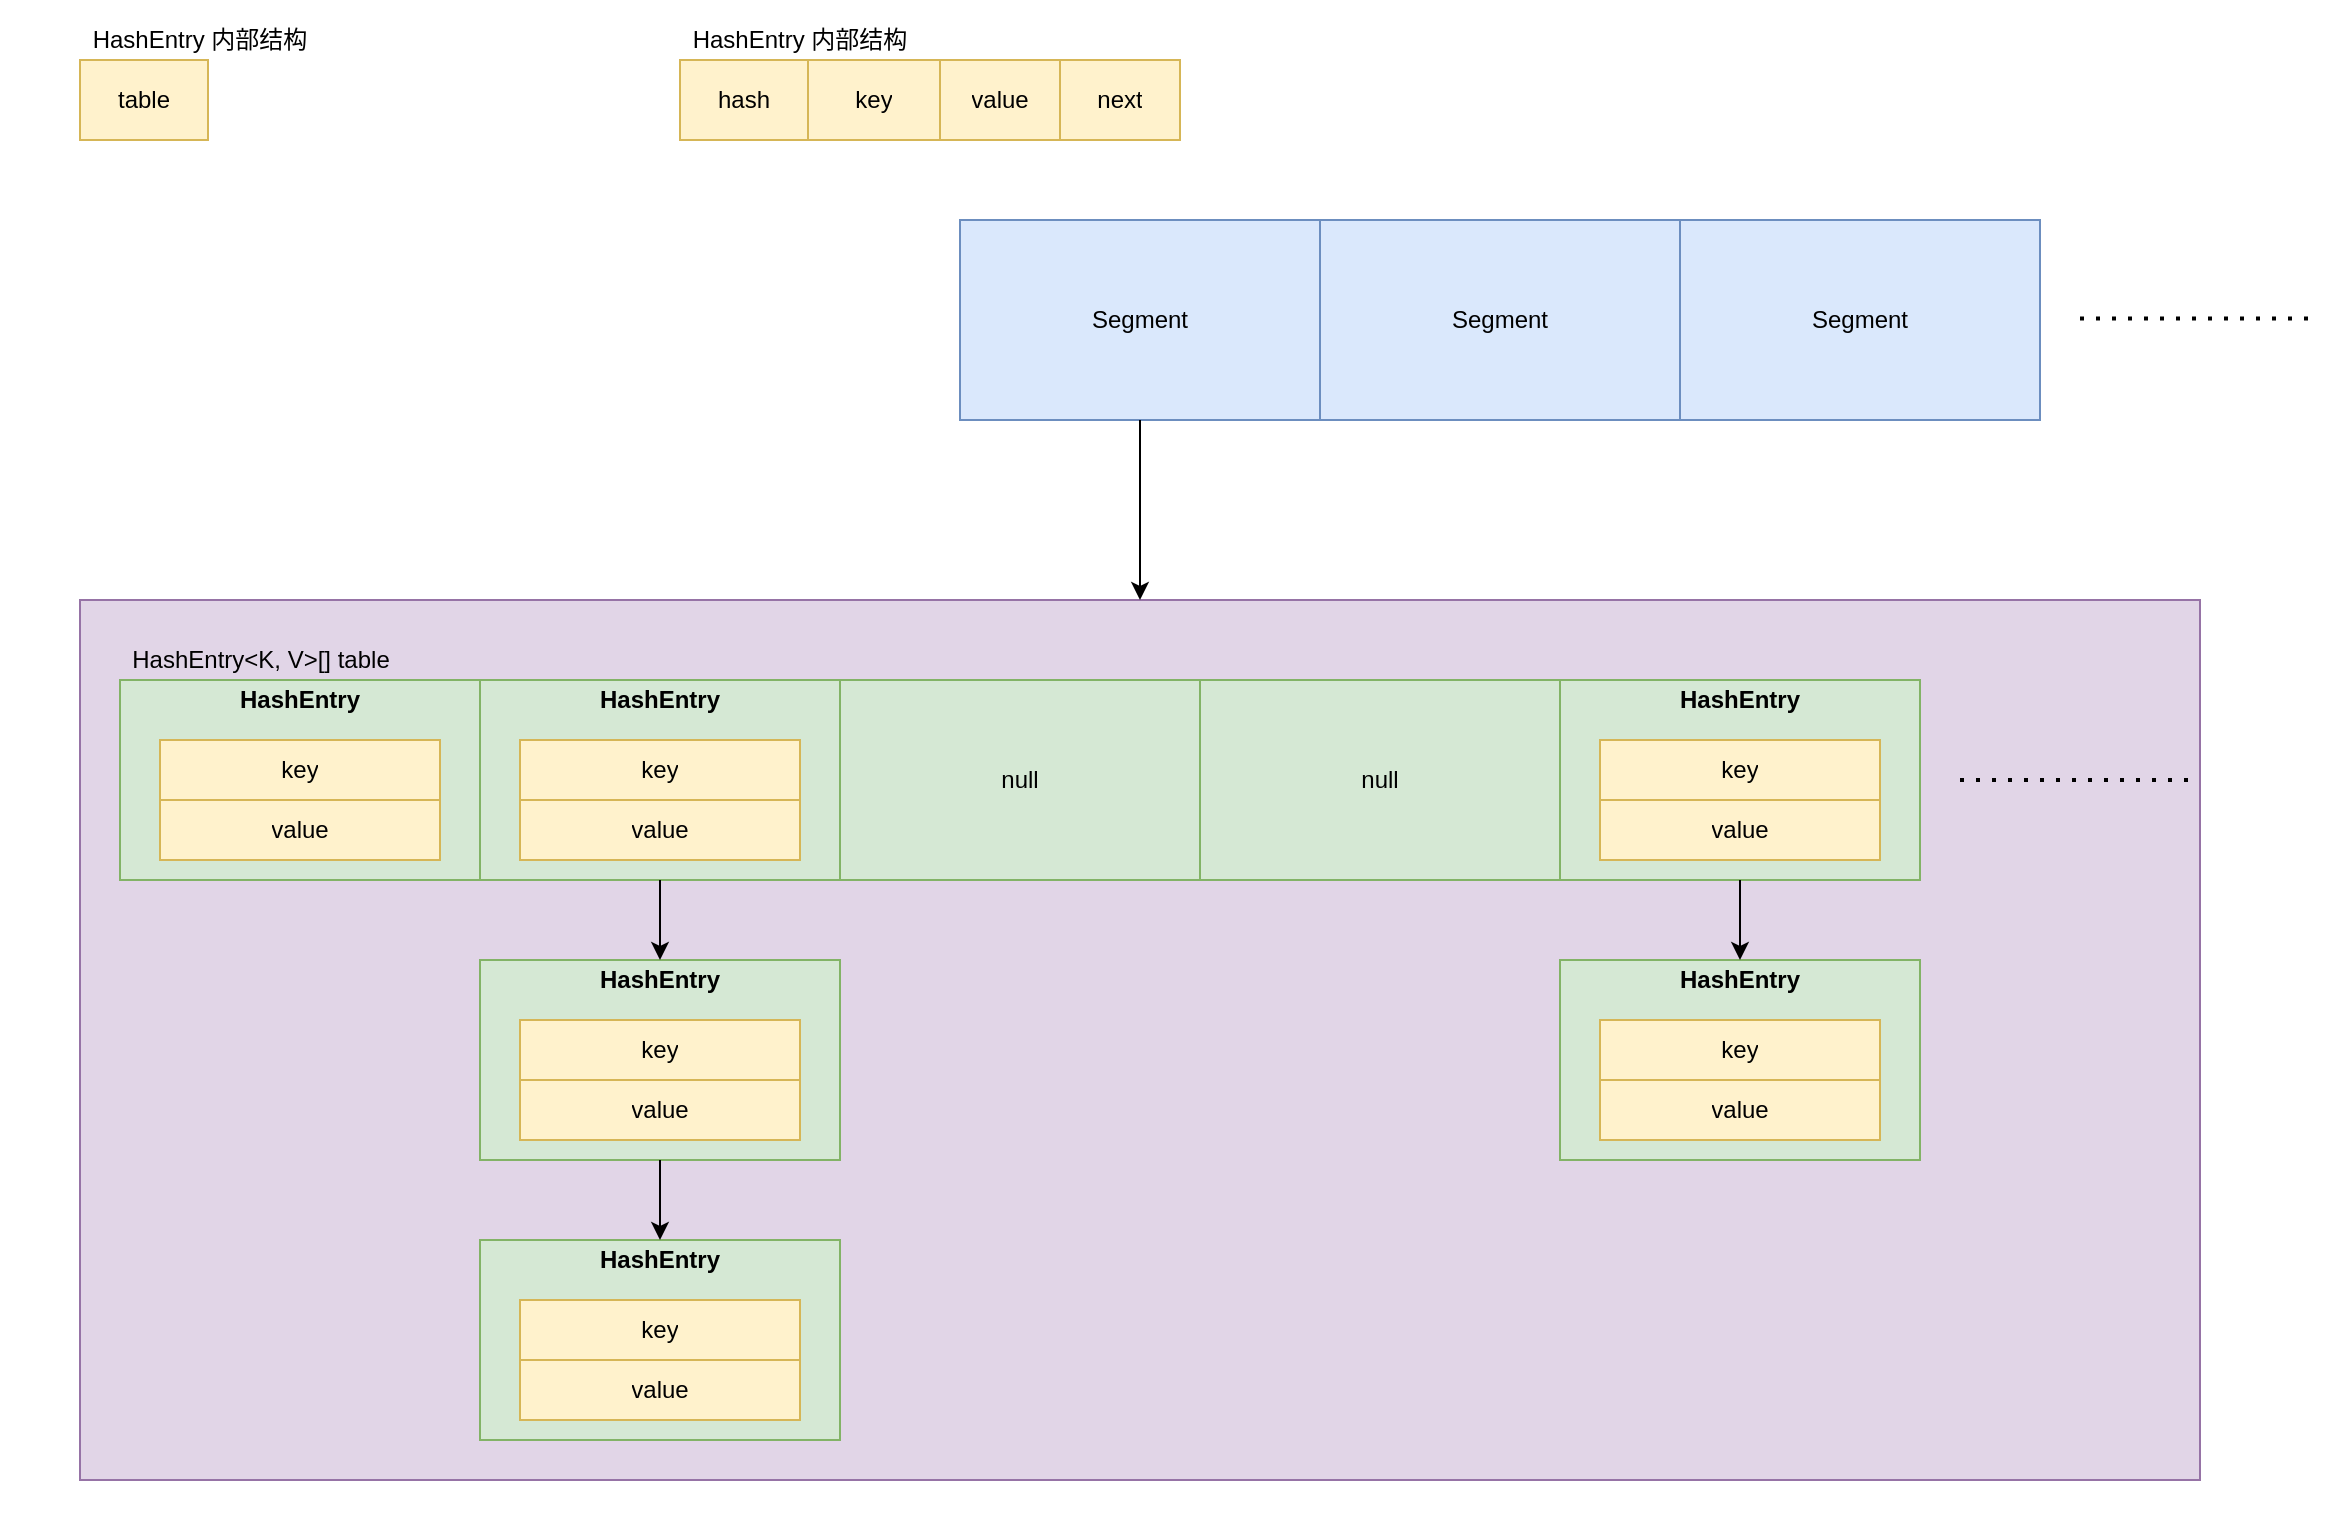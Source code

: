 <mxfile version="13.9.9" type="device"><diagram id="Y_KQ1r3kFj60b_V1MpUM" name="第 1 页"><mxGraphModel dx="1730" dy="1012" grid="1" gridSize="10" guides="1" tooltips="1" connect="1" arrows="1" fold="1" page="1" pageScale="1" pageWidth="827" pageHeight="1169" math="0" shadow="0"><root><mxCell id="0"/><mxCell id="1" parent="0"/><mxCell id="mRYZkDWZCtaMvg1hpJwP-152" value="" style="rounded=0;whiteSpace=wrap;html=1;fillColor=#e1d5e7;strokeColor=#9673a6;" vertex="1" parent="1"><mxGeometry x="240" y="390" width="1060" height="440" as="geometry"/></mxCell><mxCell id="mRYZkDWZCtaMvg1hpJwP-1" value="" style="group;fillColor=#d5e8d4;strokeColor=#82b366;" vertex="1" connectable="0" parent="1"><mxGeometry x="260" y="430" width="180" height="100" as="geometry"/></mxCell><mxCell id="mRYZkDWZCtaMvg1hpJwP-2" value="" style="rounded=0;whiteSpace=wrap;html=1;fillColor=#d5e8d4;strokeColor=#82b366;" vertex="1" parent="mRYZkDWZCtaMvg1hpJwP-1"><mxGeometry width="180" height="100" as="geometry"/></mxCell><mxCell id="mRYZkDWZCtaMvg1hpJwP-3" value="&lt;b&gt;HashEntry&lt;/b&gt;" style="text;html=1;strokeColor=none;fillColor=none;align=center;verticalAlign=middle;whiteSpace=wrap;rounded=0;" vertex="1" parent="mRYZkDWZCtaMvg1hpJwP-1"><mxGeometry x="70" width="40" height="20" as="geometry"/></mxCell><mxCell id="mRYZkDWZCtaMvg1hpJwP-4" value="" style="shape=table;html=1;whiteSpace=wrap;startSize=0;container=1;collapsible=0;childLayout=tableLayout;fillColor=#fff2cc;strokeColor=#d6b656;" vertex="1" parent="mRYZkDWZCtaMvg1hpJwP-1"><mxGeometry x="20" y="30" width="140" height="60" as="geometry"/></mxCell><mxCell id="mRYZkDWZCtaMvg1hpJwP-5" value="" style="shape=partialRectangle;html=1;whiteSpace=wrap;collapsible=0;dropTarget=0;pointerEvents=0;fillColor=none;top=0;left=0;bottom=0;right=0;points=[[0,0.5],[1,0.5]];portConstraint=eastwest;" vertex="1" parent="mRYZkDWZCtaMvg1hpJwP-4"><mxGeometry width="140" height="30" as="geometry"/></mxCell><mxCell id="mRYZkDWZCtaMvg1hpJwP-6" value="key" style="shape=partialRectangle;html=1;whiteSpace=wrap;connectable=0;fillColor=none;top=0;left=0;bottom=0;right=0;overflow=hidden;" vertex="1" parent="mRYZkDWZCtaMvg1hpJwP-5"><mxGeometry width="140" height="30" as="geometry"/></mxCell><mxCell id="mRYZkDWZCtaMvg1hpJwP-7" value="" style="shape=partialRectangle;html=1;whiteSpace=wrap;collapsible=0;dropTarget=0;pointerEvents=0;fillColor=none;top=0;left=0;bottom=0;right=0;points=[[0,0.5],[1,0.5]];portConstraint=eastwest;" vertex="1" parent="mRYZkDWZCtaMvg1hpJwP-4"><mxGeometry y="30" width="140" height="30" as="geometry"/></mxCell><mxCell id="mRYZkDWZCtaMvg1hpJwP-8" value="value" style="shape=partialRectangle;html=1;whiteSpace=wrap;connectable=0;fillColor=none;top=0;left=0;bottom=0;right=0;overflow=hidden;" vertex="1" parent="mRYZkDWZCtaMvg1hpJwP-7"><mxGeometry width="140" height="30" as="geometry"/></mxCell><mxCell id="mRYZkDWZCtaMvg1hpJwP-9" value="" style="shape=table;html=1;whiteSpace=wrap;startSize=0;container=1;collapsible=0;childLayout=tableLayout;fillColor=#fff2cc;strokeColor=#d6b656;" vertex="1" parent="1"><mxGeometry x="540" y="120" width="250" height="40" as="geometry"/></mxCell><mxCell id="mRYZkDWZCtaMvg1hpJwP-10" value="" style="shape=partialRectangle;html=1;whiteSpace=wrap;collapsible=0;dropTarget=0;pointerEvents=0;fillColor=none;top=0;left=0;bottom=0;right=0;points=[[0,0.5],[1,0.5]];portConstraint=eastwest;" vertex="1" parent="mRYZkDWZCtaMvg1hpJwP-9"><mxGeometry width="250" height="40" as="geometry"/></mxCell><mxCell id="mRYZkDWZCtaMvg1hpJwP-11" value="hash" style="shape=partialRectangle;html=1;whiteSpace=wrap;connectable=0;fillColor=none;top=0;left=0;bottom=0;right=0;overflow=hidden;" vertex="1" parent="mRYZkDWZCtaMvg1hpJwP-10"><mxGeometry width="64" height="40" as="geometry"/></mxCell><mxCell id="mRYZkDWZCtaMvg1hpJwP-12" value="key" style="shape=partialRectangle;html=1;whiteSpace=wrap;connectable=0;fillColor=none;top=0;left=0;bottom=0;right=0;overflow=hidden;" vertex="1" parent="mRYZkDWZCtaMvg1hpJwP-10"><mxGeometry x="64" width="66" height="40" as="geometry"/></mxCell><mxCell id="mRYZkDWZCtaMvg1hpJwP-13" value="value" style="shape=partialRectangle;html=1;whiteSpace=wrap;connectable=0;fillColor=none;top=0;left=0;bottom=0;right=0;overflow=hidden;" vertex="1" parent="mRYZkDWZCtaMvg1hpJwP-10"><mxGeometry x="130" width="60" height="40" as="geometry"/></mxCell><mxCell id="mRYZkDWZCtaMvg1hpJwP-14" value="next" style="shape=partialRectangle;html=1;whiteSpace=wrap;connectable=0;fillColor=none;top=0;left=0;bottom=0;right=0;overflow=hidden;" vertex="1" parent="mRYZkDWZCtaMvg1hpJwP-10"><mxGeometry x="190" width="60" height="40" as="geometry"/></mxCell><mxCell id="mRYZkDWZCtaMvg1hpJwP-15" value="HashEntry 内部结构" style="text;html=1;strokeColor=none;fillColor=none;align=center;verticalAlign=middle;whiteSpace=wrap;rounded=0;" vertex="1" parent="1"><mxGeometry x="540" y="100" width="120" height="20" as="geometry"/></mxCell><mxCell id="mRYZkDWZCtaMvg1hpJwP-24" value="" style="group;fillColor=#d5e8d4;strokeColor=#82b366;" vertex="1" connectable="0" parent="1"><mxGeometry x="440" y="430" width="180" height="100" as="geometry"/></mxCell><mxCell id="mRYZkDWZCtaMvg1hpJwP-25" value="" style="rounded=0;whiteSpace=wrap;html=1;fillColor=#d5e8d4;strokeColor=#82b366;" vertex="1" parent="mRYZkDWZCtaMvg1hpJwP-24"><mxGeometry width="180" height="100" as="geometry"/></mxCell><mxCell id="mRYZkDWZCtaMvg1hpJwP-26" value="&lt;b&gt;HashEntry&lt;/b&gt;" style="text;html=1;strokeColor=none;fillColor=none;align=center;verticalAlign=middle;whiteSpace=wrap;rounded=0;" vertex="1" parent="mRYZkDWZCtaMvg1hpJwP-24"><mxGeometry x="70" width="40" height="20" as="geometry"/></mxCell><mxCell id="mRYZkDWZCtaMvg1hpJwP-27" value="" style="shape=table;html=1;whiteSpace=wrap;startSize=0;container=1;collapsible=0;childLayout=tableLayout;fillColor=#fff2cc;strokeColor=#d6b656;" vertex="1" parent="mRYZkDWZCtaMvg1hpJwP-24"><mxGeometry x="20" y="30" width="140" height="60" as="geometry"/></mxCell><mxCell id="mRYZkDWZCtaMvg1hpJwP-28" value="" style="shape=partialRectangle;html=1;whiteSpace=wrap;collapsible=0;dropTarget=0;pointerEvents=0;fillColor=none;top=0;left=0;bottom=0;right=0;points=[[0,0.5],[1,0.5]];portConstraint=eastwest;" vertex="1" parent="mRYZkDWZCtaMvg1hpJwP-27"><mxGeometry width="140" height="30" as="geometry"/></mxCell><mxCell id="mRYZkDWZCtaMvg1hpJwP-29" value="key" style="shape=partialRectangle;html=1;whiteSpace=wrap;connectable=0;fillColor=none;top=0;left=0;bottom=0;right=0;overflow=hidden;" vertex="1" parent="mRYZkDWZCtaMvg1hpJwP-28"><mxGeometry width="140" height="30" as="geometry"/></mxCell><mxCell id="mRYZkDWZCtaMvg1hpJwP-30" value="" style="shape=partialRectangle;html=1;whiteSpace=wrap;collapsible=0;dropTarget=0;pointerEvents=0;fillColor=none;top=0;left=0;bottom=0;right=0;points=[[0,0.5],[1,0.5]];portConstraint=eastwest;" vertex="1" parent="mRYZkDWZCtaMvg1hpJwP-27"><mxGeometry y="30" width="140" height="30" as="geometry"/></mxCell><mxCell id="mRYZkDWZCtaMvg1hpJwP-31" value="value" style="shape=partialRectangle;html=1;whiteSpace=wrap;connectable=0;fillColor=none;top=0;left=0;bottom=0;right=0;overflow=hidden;" vertex="1" parent="mRYZkDWZCtaMvg1hpJwP-30"><mxGeometry width="140" height="30" as="geometry"/></mxCell><mxCell id="mRYZkDWZCtaMvg1hpJwP-40" value="" style="group;fillColor=#d5e8d4;strokeColor=#82b366;" vertex="1" connectable="0" parent="1"><mxGeometry x="800" y="430" width="180" height="100" as="geometry"/></mxCell><mxCell id="mRYZkDWZCtaMvg1hpJwP-41" value="null" style="rounded=0;whiteSpace=wrap;html=1;fillColor=#d5e8d4;strokeColor=#82b366;" vertex="1" parent="mRYZkDWZCtaMvg1hpJwP-40"><mxGeometry width="180" height="100" as="geometry"/></mxCell><mxCell id="mRYZkDWZCtaMvg1hpJwP-42" value="" style="group;fillColor=#d5e8d4;strokeColor=#82b366;" vertex="1" connectable="0" parent="1"><mxGeometry x="620" y="430" width="180" height="100" as="geometry"/></mxCell><mxCell id="mRYZkDWZCtaMvg1hpJwP-43" value="null" style="rounded=0;whiteSpace=wrap;html=1;fillColor=#d5e8d4;strokeColor=#82b366;" vertex="1" parent="mRYZkDWZCtaMvg1hpJwP-42"><mxGeometry width="180" height="100" as="geometry"/></mxCell><mxCell id="mRYZkDWZCtaMvg1hpJwP-44" value="HashEntry&amp;lt;K, V&amp;gt;[] table" style="text;html=1;align=center;verticalAlign=middle;resizable=0;points=[];autosize=1;" vertex="1" parent="1"><mxGeometry x="260" y="410" width="140" height="20" as="geometry"/></mxCell><mxCell id="mRYZkDWZCtaMvg1hpJwP-45" value="" style="endArrow=none;dashed=1;html=1;dashPattern=1 3;strokeWidth=2;" edge="1" parent="1"><mxGeometry width="50" height="50" relative="1" as="geometry"><mxPoint x="1180" y="480" as="sourcePoint"/><mxPoint x="1300" y="480" as="targetPoint"/></mxGeometry></mxCell><mxCell id="mRYZkDWZCtaMvg1hpJwP-46" value="" style="group;fillColor=#d5e8d4;strokeColor=#82b366;" vertex="1" connectable="0" parent="1"><mxGeometry x="440" y="570" width="180" height="100" as="geometry"/></mxCell><mxCell id="mRYZkDWZCtaMvg1hpJwP-47" value="" style="rounded=0;whiteSpace=wrap;html=1;fillColor=#d5e8d4;strokeColor=#82b366;" vertex="1" parent="mRYZkDWZCtaMvg1hpJwP-46"><mxGeometry width="180" height="100" as="geometry"/></mxCell><mxCell id="mRYZkDWZCtaMvg1hpJwP-48" value="&lt;b&gt;HashEntry&lt;/b&gt;" style="text;html=1;strokeColor=none;fillColor=none;align=center;verticalAlign=middle;whiteSpace=wrap;rounded=0;" vertex="1" parent="mRYZkDWZCtaMvg1hpJwP-46"><mxGeometry x="70" width="40" height="20" as="geometry"/></mxCell><mxCell id="mRYZkDWZCtaMvg1hpJwP-49" value="" style="shape=table;html=1;whiteSpace=wrap;startSize=0;container=1;collapsible=0;childLayout=tableLayout;fillColor=#fff2cc;strokeColor=#d6b656;" vertex="1" parent="mRYZkDWZCtaMvg1hpJwP-46"><mxGeometry x="20" y="30" width="140" height="60" as="geometry"/></mxCell><mxCell id="mRYZkDWZCtaMvg1hpJwP-50" value="" style="shape=partialRectangle;html=1;whiteSpace=wrap;collapsible=0;dropTarget=0;pointerEvents=0;fillColor=none;top=0;left=0;bottom=0;right=0;points=[[0,0.5],[1,0.5]];portConstraint=eastwest;" vertex="1" parent="mRYZkDWZCtaMvg1hpJwP-49"><mxGeometry width="140" height="30" as="geometry"/></mxCell><mxCell id="mRYZkDWZCtaMvg1hpJwP-51" value="key" style="shape=partialRectangle;html=1;whiteSpace=wrap;connectable=0;fillColor=none;top=0;left=0;bottom=0;right=0;overflow=hidden;" vertex="1" parent="mRYZkDWZCtaMvg1hpJwP-50"><mxGeometry width="140" height="30" as="geometry"/></mxCell><mxCell id="mRYZkDWZCtaMvg1hpJwP-52" value="" style="shape=partialRectangle;html=1;whiteSpace=wrap;collapsible=0;dropTarget=0;pointerEvents=0;fillColor=none;top=0;left=0;bottom=0;right=0;points=[[0,0.5],[1,0.5]];portConstraint=eastwest;" vertex="1" parent="mRYZkDWZCtaMvg1hpJwP-49"><mxGeometry y="30" width="140" height="30" as="geometry"/></mxCell><mxCell id="mRYZkDWZCtaMvg1hpJwP-53" value="value" style="shape=partialRectangle;html=1;whiteSpace=wrap;connectable=0;fillColor=none;top=0;left=0;bottom=0;right=0;overflow=hidden;" vertex="1" parent="mRYZkDWZCtaMvg1hpJwP-52"><mxGeometry width="140" height="30" as="geometry"/></mxCell><mxCell id="mRYZkDWZCtaMvg1hpJwP-54" value="" style="group;fillColor=#d5e8d4;strokeColor=#82b366;" vertex="1" connectable="0" parent="1"><mxGeometry x="440" y="710" width="180" height="100" as="geometry"/></mxCell><mxCell id="mRYZkDWZCtaMvg1hpJwP-55" value="" style="rounded=0;whiteSpace=wrap;html=1;fillColor=#d5e8d4;strokeColor=#82b366;" vertex="1" parent="mRYZkDWZCtaMvg1hpJwP-54"><mxGeometry width="180" height="100" as="geometry"/></mxCell><mxCell id="mRYZkDWZCtaMvg1hpJwP-56" value="&lt;b&gt;HashEntry&lt;/b&gt;" style="text;html=1;strokeColor=none;fillColor=none;align=center;verticalAlign=middle;whiteSpace=wrap;rounded=0;" vertex="1" parent="mRYZkDWZCtaMvg1hpJwP-54"><mxGeometry x="70" width="40" height="20" as="geometry"/></mxCell><mxCell id="mRYZkDWZCtaMvg1hpJwP-57" value="" style="shape=table;html=1;whiteSpace=wrap;startSize=0;container=1;collapsible=0;childLayout=tableLayout;fillColor=#fff2cc;strokeColor=#d6b656;" vertex="1" parent="mRYZkDWZCtaMvg1hpJwP-54"><mxGeometry x="20" y="30" width="140" height="60" as="geometry"/></mxCell><mxCell id="mRYZkDWZCtaMvg1hpJwP-58" value="" style="shape=partialRectangle;html=1;whiteSpace=wrap;collapsible=0;dropTarget=0;pointerEvents=0;fillColor=none;top=0;left=0;bottom=0;right=0;points=[[0,0.5],[1,0.5]];portConstraint=eastwest;" vertex="1" parent="mRYZkDWZCtaMvg1hpJwP-57"><mxGeometry width="140" height="30" as="geometry"/></mxCell><mxCell id="mRYZkDWZCtaMvg1hpJwP-59" value="key" style="shape=partialRectangle;html=1;whiteSpace=wrap;connectable=0;fillColor=none;top=0;left=0;bottom=0;right=0;overflow=hidden;" vertex="1" parent="mRYZkDWZCtaMvg1hpJwP-58"><mxGeometry width="140" height="30" as="geometry"/></mxCell><mxCell id="mRYZkDWZCtaMvg1hpJwP-60" value="" style="shape=partialRectangle;html=1;whiteSpace=wrap;collapsible=0;dropTarget=0;pointerEvents=0;fillColor=none;top=0;left=0;bottom=0;right=0;points=[[0,0.5],[1,0.5]];portConstraint=eastwest;" vertex="1" parent="mRYZkDWZCtaMvg1hpJwP-57"><mxGeometry y="30" width="140" height="30" as="geometry"/></mxCell><mxCell id="mRYZkDWZCtaMvg1hpJwP-61" value="value" style="shape=partialRectangle;html=1;whiteSpace=wrap;connectable=0;fillColor=none;top=0;left=0;bottom=0;right=0;overflow=hidden;" vertex="1" parent="mRYZkDWZCtaMvg1hpJwP-60"><mxGeometry width="140" height="30" as="geometry"/></mxCell><mxCell id="mRYZkDWZCtaMvg1hpJwP-62" style="edgeStyle=orthogonalEdgeStyle;rounded=0;orthogonalLoop=1;jettySize=auto;html=1;entryX=0.5;entryY=0;entryDx=0;entryDy=0;" edge="1" parent="1" source="mRYZkDWZCtaMvg1hpJwP-25" target="mRYZkDWZCtaMvg1hpJwP-48"><mxGeometry relative="1" as="geometry"/></mxCell><mxCell id="mRYZkDWZCtaMvg1hpJwP-63" style="edgeStyle=orthogonalEdgeStyle;rounded=0;orthogonalLoop=1;jettySize=auto;html=1;entryX=0.5;entryY=0;entryDx=0;entryDy=0;" edge="1" parent="1" source="mRYZkDWZCtaMvg1hpJwP-47" target="mRYZkDWZCtaMvg1hpJwP-56"><mxGeometry relative="1" as="geometry"/></mxCell><mxCell id="mRYZkDWZCtaMvg1hpJwP-82" value="Text" style="text;html=1;align=center;verticalAlign=middle;resizable=0;points=[];autosize=1;fontColor=#FFFFFF;" vertex="1" parent="1"><mxGeometry x="200" y="830" width="40" height="20" as="geometry"/></mxCell><mxCell id="mRYZkDWZCtaMvg1hpJwP-83" value="Text" style="text;html=1;align=center;verticalAlign=middle;resizable=0;points=[];autosize=1;fontColor=#FFFFFF;" vertex="1" parent="1"><mxGeometry x="1330" y="90" width="40" height="20" as="geometry"/></mxCell><mxCell id="mRYZkDWZCtaMvg1hpJwP-84" value="" style="group;fillColor=#d5e8d4;strokeColor=#82b366;" vertex="1" connectable="0" parent="1"><mxGeometry x="980" y="430" width="180" height="100" as="geometry"/></mxCell><mxCell id="mRYZkDWZCtaMvg1hpJwP-85" value="" style="rounded=0;whiteSpace=wrap;html=1;fillColor=#d5e8d4;strokeColor=#82b366;" vertex="1" parent="mRYZkDWZCtaMvg1hpJwP-84"><mxGeometry width="180" height="100" as="geometry"/></mxCell><mxCell id="mRYZkDWZCtaMvg1hpJwP-86" value="&lt;b&gt;HashEntry&lt;/b&gt;" style="text;html=1;strokeColor=none;fillColor=none;align=center;verticalAlign=middle;whiteSpace=wrap;rounded=0;" vertex="1" parent="mRYZkDWZCtaMvg1hpJwP-84"><mxGeometry x="70" width="40" height="20" as="geometry"/></mxCell><mxCell id="mRYZkDWZCtaMvg1hpJwP-87" value="" style="shape=table;html=1;whiteSpace=wrap;startSize=0;container=1;collapsible=0;childLayout=tableLayout;fillColor=#fff2cc;strokeColor=#d6b656;" vertex="1" parent="mRYZkDWZCtaMvg1hpJwP-84"><mxGeometry x="20" y="30" width="140" height="60" as="geometry"/></mxCell><mxCell id="mRYZkDWZCtaMvg1hpJwP-88" value="" style="shape=partialRectangle;html=1;whiteSpace=wrap;collapsible=0;dropTarget=0;pointerEvents=0;fillColor=none;top=0;left=0;bottom=0;right=0;points=[[0,0.5],[1,0.5]];portConstraint=eastwest;" vertex="1" parent="mRYZkDWZCtaMvg1hpJwP-87"><mxGeometry width="140" height="30" as="geometry"/></mxCell><mxCell id="mRYZkDWZCtaMvg1hpJwP-89" value="key" style="shape=partialRectangle;html=1;whiteSpace=wrap;connectable=0;fillColor=none;top=0;left=0;bottom=0;right=0;overflow=hidden;" vertex="1" parent="mRYZkDWZCtaMvg1hpJwP-88"><mxGeometry width="140" height="30" as="geometry"/></mxCell><mxCell id="mRYZkDWZCtaMvg1hpJwP-90" value="" style="shape=partialRectangle;html=1;whiteSpace=wrap;collapsible=0;dropTarget=0;pointerEvents=0;fillColor=none;top=0;left=0;bottom=0;right=0;points=[[0,0.5],[1,0.5]];portConstraint=eastwest;" vertex="1" parent="mRYZkDWZCtaMvg1hpJwP-87"><mxGeometry y="30" width="140" height="30" as="geometry"/></mxCell><mxCell id="mRYZkDWZCtaMvg1hpJwP-91" value="value" style="shape=partialRectangle;html=1;whiteSpace=wrap;connectable=0;fillColor=none;top=0;left=0;bottom=0;right=0;overflow=hidden;" vertex="1" parent="mRYZkDWZCtaMvg1hpJwP-90"><mxGeometry width="140" height="30" as="geometry"/></mxCell><mxCell id="mRYZkDWZCtaMvg1hpJwP-92" value="" style="group;fillColor=#d5e8d4;strokeColor=#82b366;" vertex="1" connectable="0" parent="1"><mxGeometry x="980" y="570" width="180" height="100" as="geometry"/></mxCell><mxCell id="mRYZkDWZCtaMvg1hpJwP-93" value="" style="rounded=0;whiteSpace=wrap;html=1;fillColor=#d5e8d4;strokeColor=#82b366;" vertex="1" parent="mRYZkDWZCtaMvg1hpJwP-92"><mxGeometry width="180" height="100" as="geometry"/></mxCell><mxCell id="mRYZkDWZCtaMvg1hpJwP-94" value="&lt;b&gt;HashEntry&lt;/b&gt;" style="text;html=1;strokeColor=none;fillColor=none;align=center;verticalAlign=middle;whiteSpace=wrap;rounded=0;" vertex="1" parent="mRYZkDWZCtaMvg1hpJwP-92"><mxGeometry x="70" width="40" height="20" as="geometry"/></mxCell><mxCell id="mRYZkDWZCtaMvg1hpJwP-95" value="" style="shape=table;html=1;whiteSpace=wrap;startSize=0;container=1;collapsible=0;childLayout=tableLayout;fillColor=#fff2cc;strokeColor=#d6b656;" vertex="1" parent="mRYZkDWZCtaMvg1hpJwP-92"><mxGeometry x="20" y="30" width="140" height="60" as="geometry"/></mxCell><mxCell id="mRYZkDWZCtaMvg1hpJwP-96" value="" style="shape=partialRectangle;html=1;whiteSpace=wrap;collapsible=0;dropTarget=0;pointerEvents=0;fillColor=none;top=0;left=0;bottom=0;right=0;points=[[0,0.5],[1,0.5]];portConstraint=eastwest;" vertex="1" parent="mRYZkDWZCtaMvg1hpJwP-95"><mxGeometry width="140" height="30" as="geometry"/></mxCell><mxCell id="mRYZkDWZCtaMvg1hpJwP-97" value="key" style="shape=partialRectangle;html=1;whiteSpace=wrap;connectable=0;fillColor=none;top=0;left=0;bottom=0;right=0;overflow=hidden;" vertex="1" parent="mRYZkDWZCtaMvg1hpJwP-96"><mxGeometry width="140" height="30" as="geometry"/></mxCell><mxCell id="mRYZkDWZCtaMvg1hpJwP-98" value="" style="shape=partialRectangle;html=1;whiteSpace=wrap;collapsible=0;dropTarget=0;pointerEvents=0;fillColor=none;top=0;left=0;bottom=0;right=0;points=[[0,0.5],[1,0.5]];portConstraint=eastwest;" vertex="1" parent="mRYZkDWZCtaMvg1hpJwP-95"><mxGeometry y="30" width="140" height="30" as="geometry"/></mxCell><mxCell id="mRYZkDWZCtaMvg1hpJwP-99" value="value" style="shape=partialRectangle;html=1;whiteSpace=wrap;connectable=0;fillColor=none;top=0;left=0;bottom=0;right=0;overflow=hidden;" vertex="1" parent="mRYZkDWZCtaMvg1hpJwP-98"><mxGeometry width="140" height="30" as="geometry"/></mxCell><mxCell id="mRYZkDWZCtaMvg1hpJwP-108" style="edgeStyle=orthogonalEdgeStyle;rounded=0;orthogonalLoop=1;jettySize=auto;html=1;entryX=0.5;entryY=0;entryDx=0;entryDy=0;" edge="1" parent="1" source="mRYZkDWZCtaMvg1hpJwP-85" target="mRYZkDWZCtaMvg1hpJwP-94"><mxGeometry relative="1" as="geometry"/></mxCell><mxCell id="mRYZkDWZCtaMvg1hpJwP-110" value="" style="shape=table;html=1;whiteSpace=wrap;startSize=0;container=1;collapsible=0;childLayout=tableLayout;fillColor=#fff2cc;strokeColor=#d6b656;" vertex="1" parent="1"><mxGeometry x="240" y="120" width="64" height="40" as="geometry"/></mxCell><mxCell id="mRYZkDWZCtaMvg1hpJwP-111" value="" style="shape=partialRectangle;html=1;whiteSpace=wrap;collapsible=0;dropTarget=0;pointerEvents=0;fillColor=none;top=0;left=0;bottom=0;right=0;points=[[0,0.5],[1,0.5]];portConstraint=eastwest;" vertex="1" parent="mRYZkDWZCtaMvg1hpJwP-110"><mxGeometry width="64" height="40" as="geometry"/></mxCell><mxCell id="mRYZkDWZCtaMvg1hpJwP-112" value="table" style="shape=partialRectangle;html=1;whiteSpace=wrap;connectable=0;fillColor=none;top=0;left=0;bottom=0;right=0;overflow=hidden;" vertex="1" parent="mRYZkDWZCtaMvg1hpJwP-111"><mxGeometry width="64" height="40" as="geometry"/></mxCell><mxCell id="mRYZkDWZCtaMvg1hpJwP-116" value="HashEntry 内部结构" style="text;html=1;strokeColor=none;fillColor=none;align=center;verticalAlign=middle;whiteSpace=wrap;rounded=0;" vertex="1" parent="1"><mxGeometry x="240" y="100" width="120" height="20" as="geometry"/></mxCell><mxCell id="mRYZkDWZCtaMvg1hpJwP-135" value="" style="group;fillColor=#dae8fc;strokeColor=#6c8ebf;" vertex="1" connectable="0" parent="1"><mxGeometry x="680" y="200" width="180" height="100" as="geometry"/></mxCell><mxCell id="mRYZkDWZCtaMvg1hpJwP-136" value="Segment" style="rounded=0;whiteSpace=wrap;html=1;fillColor=#dae8fc;strokeColor=#6c8ebf;" vertex="1" parent="mRYZkDWZCtaMvg1hpJwP-135"><mxGeometry width="180" height="100" as="geometry"/></mxCell><mxCell id="mRYZkDWZCtaMvg1hpJwP-147" value="" style="group;fillColor=#dae8fc;strokeColor=#6c8ebf;" vertex="1" connectable="0" parent="1"><mxGeometry x="860" y="200" width="180" height="100" as="geometry"/></mxCell><mxCell id="mRYZkDWZCtaMvg1hpJwP-148" value="Segment" style="rounded=0;whiteSpace=wrap;html=1;fillColor=#dae8fc;strokeColor=#6c8ebf;" vertex="1" parent="mRYZkDWZCtaMvg1hpJwP-147"><mxGeometry width="180" height="100" as="geometry"/></mxCell><mxCell id="mRYZkDWZCtaMvg1hpJwP-149" value="" style="group;fillColor=#dae8fc;strokeColor=#6c8ebf;" vertex="1" connectable="0" parent="1"><mxGeometry x="1040" y="200" width="180" height="100" as="geometry"/></mxCell><mxCell id="mRYZkDWZCtaMvg1hpJwP-150" value="Segment" style="rounded=0;whiteSpace=wrap;html=1;fillColor=#dae8fc;strokeColor=#6c8ebf;" vertex="1" parent="mRYZkDWZCtaMvg1hpJwP-149"><mxGeometry width="180" height="100" as="geometry"/></mxCell><mxCell id="mRYZkDWZCtaMvg1hpJwP-151" value="" style="endArrow=none;dashed=1;html=1;dashPattern=1 3;strokeWidth=2;" edge="1" parent="1"><mxGeometry width="50" height="50" relative="1" as="geometry"><mxPoint x="1240" y="249.29" as="sourcePoint"/><mxPoint x="1360" y="249.29" as="targetPoint"/></mxGeometry></mxCell><mxCell id="mRYZkDWZCtaMvg1hpJwP-155" style="edgeStyle=orthogonalEdgeStyle;rounded=0;orthogonalLoop=1;jettySize=auto;html=1;entryX=0.5;entryY=0;entryDx=0;entryDy=0;" edge="1" parent="1" source="mRYZkDWZCtaMvg1hpJwP-136" target="mRYZkDWZCtaMvg1hpJwP-152"><mxGeometry relative="1" as="geometry"/></mxCell></root></mxGraphModel></diagram></mxfile>